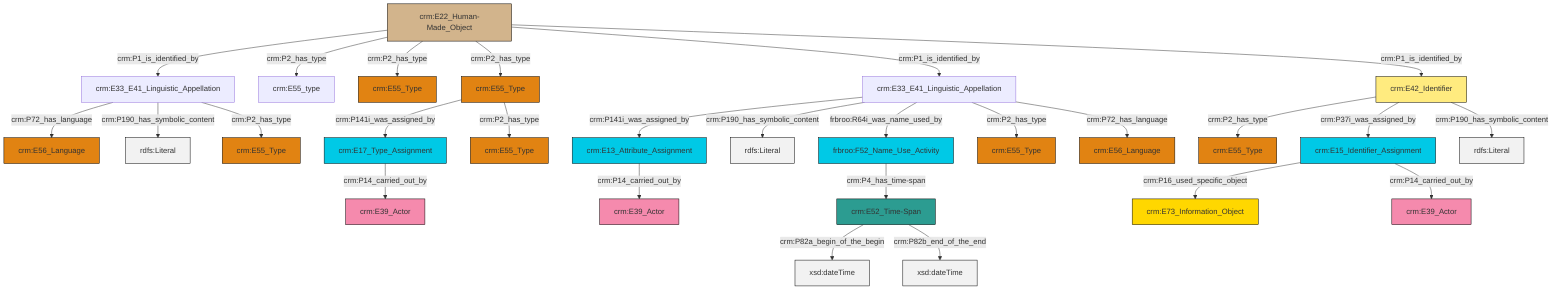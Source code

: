 graph TD
classDef Literal fill:#f2f2f2,stroke:#000000;
classDef CRM_Entity fill:#FFFFFF,stroke:#000000;
classDef Temporal_Entity fill:#00C9E6, stroke:#000000;
classDef Type fill:#E18312, stroke:#000000;
classDef Time-Span fill:#2C9C91, stroke:#000000;
classDef Appellation fill:#FFEB7F, stroke:#000000;
classDef Place fill:#008836, stroke:#000000;
classDef Persistent_Item fill:#B266B2, stroke:#000000;
classDef Conceptual_Object fill:#FFD700, stroke:#000000;
classDef Physical_Thing fill:#D2B48C, stroke:#000000;
classDef Actor fill:#f58aad, stroke:#000000;
classDef PC_Classes fill:#4ce600, stroke:#000000;
classDef Multi fill:#cccccc,stroke:#000000;

0["crm:E22_Human-Made_Object"]:::Physical_Thing -->|crm:P1_is_identified_by| 1["crm:E33_E41_Linguistic_Appellation"]:::Default
1["crm:E33_E41_Linguistic_Appellation"]:::Default -->|crm:P72_has_language| 2["crm:E56_Language"]:::Type
3["crm:E55_Type"]:::Type -->|crm:P141i_was_assigned_by| 4["crm:E17_Type_Assignment"]:::Temporal_Entity
5["crm:E13_Attribute_Assignment"]:::Temporal_Entity -->|crm:P14_carried_out_by| 6["crm:E39_Actor"]:::Actor
4["crm:E17_Type_Assignment"]:::Temporal_Entity -->|crm:P14_carried_out_by| 9["crm:E39_Actor"]:::Actor
12["crm:E42_Identifier"]:::Appellation -->|crm:P2_has_type| 7["crm:E55_Type"]:::Type
12["crm:E42_Identifier"]:::Appellation -->|crm:P37i_was_assigned_by| 13["crm:E15_Identifier_Assignment"]:::Temporal_Entity
12["crm:E42_Identifier"]:::Appellation -->|crm:P190_has_symbolic_content| 16[rdfs:Literal]:::Literal
0["crm:E22_Human-Made_Object"]:::Physical_Thing -->|crm:P2_has_type| 19["crm:E55_type"]:::Default
0["crm:E22_Human-Made_Object"]:::Physical_Thing -->|crm:P2_has_type| 21["crm:E55_Type"]:::Type
0["crm:E22_Human-Made_Object"]:::Physical_Thing -->|crm:P2_has_type| 3["crm:E55_Type"]:::Type
26["crm:E33_E41_Linguistic_Appellation"]:::Default -->|crm:P141i_was_assigned_by| 5["crm:E13_Attribute_Assignment"]:::Temporal_Entity
17["crm:E52_Time-Span"]:::Time-Span -->|crm:P82a_begin_of_the_begin| 27[xsd:dateTime]:::Literal
0["crm:E22_Human-Made_Object"]:::Physical_Thing -->|crm:P1_is_identified_by| 26["crm:E33_E41_Linguistic_Appellation"]:::Default
26["crm:E33_E41_Linguistic_Appellation"]:::Default -->|crm:P190_has_symbolic_content| 36[rdfs:Literal]:::Literal
3["crm:E55_Type"]:::Type -->|crm:P2_has_type| 22["crm:E55_Type"]:::Type
13["crm:E15_Identifier_Assignment"]:::Temporal_Entity -->|crm:P16_used_specific_object| 30["crm:E73_Information_Object"]:::Conceptual_Object
1["crm:E33_E41_Linguistic_Appellation"]:::Default -->|crm:P190_has_symbolic_content| 38[rdfs:Literal]:::Literal
13["crm:E15_Identifier_Assignment"]:::Temporal_Entity -->|crm:P14_carried_out_by| 14["crm:E39_Actor"]:::Actor
26["crm:E33_E41_Linguistic_Appellation"]:::Default -->|frbroo:R64i_was_name_used_by| 32["frbroo:F52_Name_Use_Activity"]:::Temporal_Entity
1["crm:E33_E41_Linguistic_Appellation"]:::Default -->|crm:P2_has_type| 10["crm:E55_Type"]:::Type
32["frbroo:F52_Name_Use_Activity"]:::Temporal_Entity -->|crm:P4_has_time-span| 17["crm:E52_Time-Span"]:::Time-Span
26["crm:E33_E41_Linguistic_Appellation"]:::Default -->|crm:P2_has_type| 44["crm:E55_Type"]:::Type
0["crm:E22_Human-Made_Object"]:::Physical_Thing -->|crm:P1_is_identified_by| 12["crm:E42_Identifier"]:::Appellation
26["crm:E33_E41_Linguistic_Appellation"]:::Default -->|crm:P72_has_language| 28["crm:E56_Language"]:::Type
17["crm:E52_Time-Span"]:::Time-Span -->|crm:P82b_end_of_the_end| 50[xsd:dateTime]:::Literal